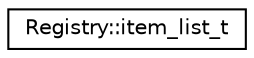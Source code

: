 digraph "Graphical Class Hierarchy"
{
  edge [fontname="Helvetica",fontsize="10",labelfontname="Helvetica",labelfontsize="10"];
  node [fontname="Helvetica",fontsize="10",shape=record];
  rankdir="LR";
  Node1 [label="Registry::item_list_t",height=0.2,width=0.4,color="black", fillcolor="white", style="filled",URL="$d0/d92/structRegistry_1_1item__list__t.html"];
}
